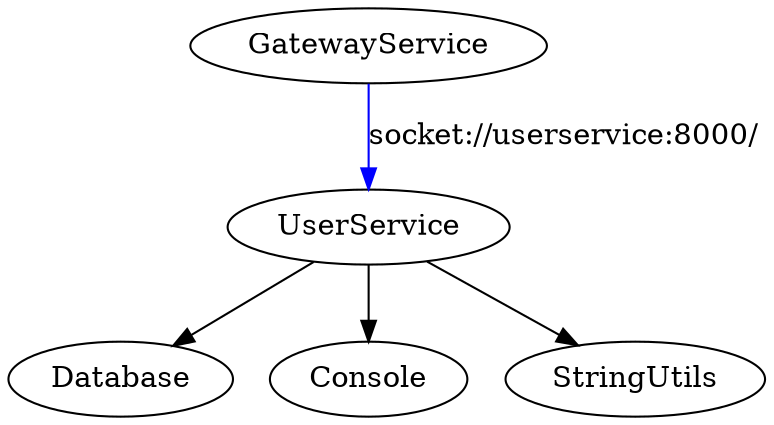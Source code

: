 digraph G {
	UserService -> Database; 
	UserService -> Console; 
	UserService -> StringUtils; 
	GatewayService -> UserService[ label= "socket://userservice:8000/" color="blue"];
}
